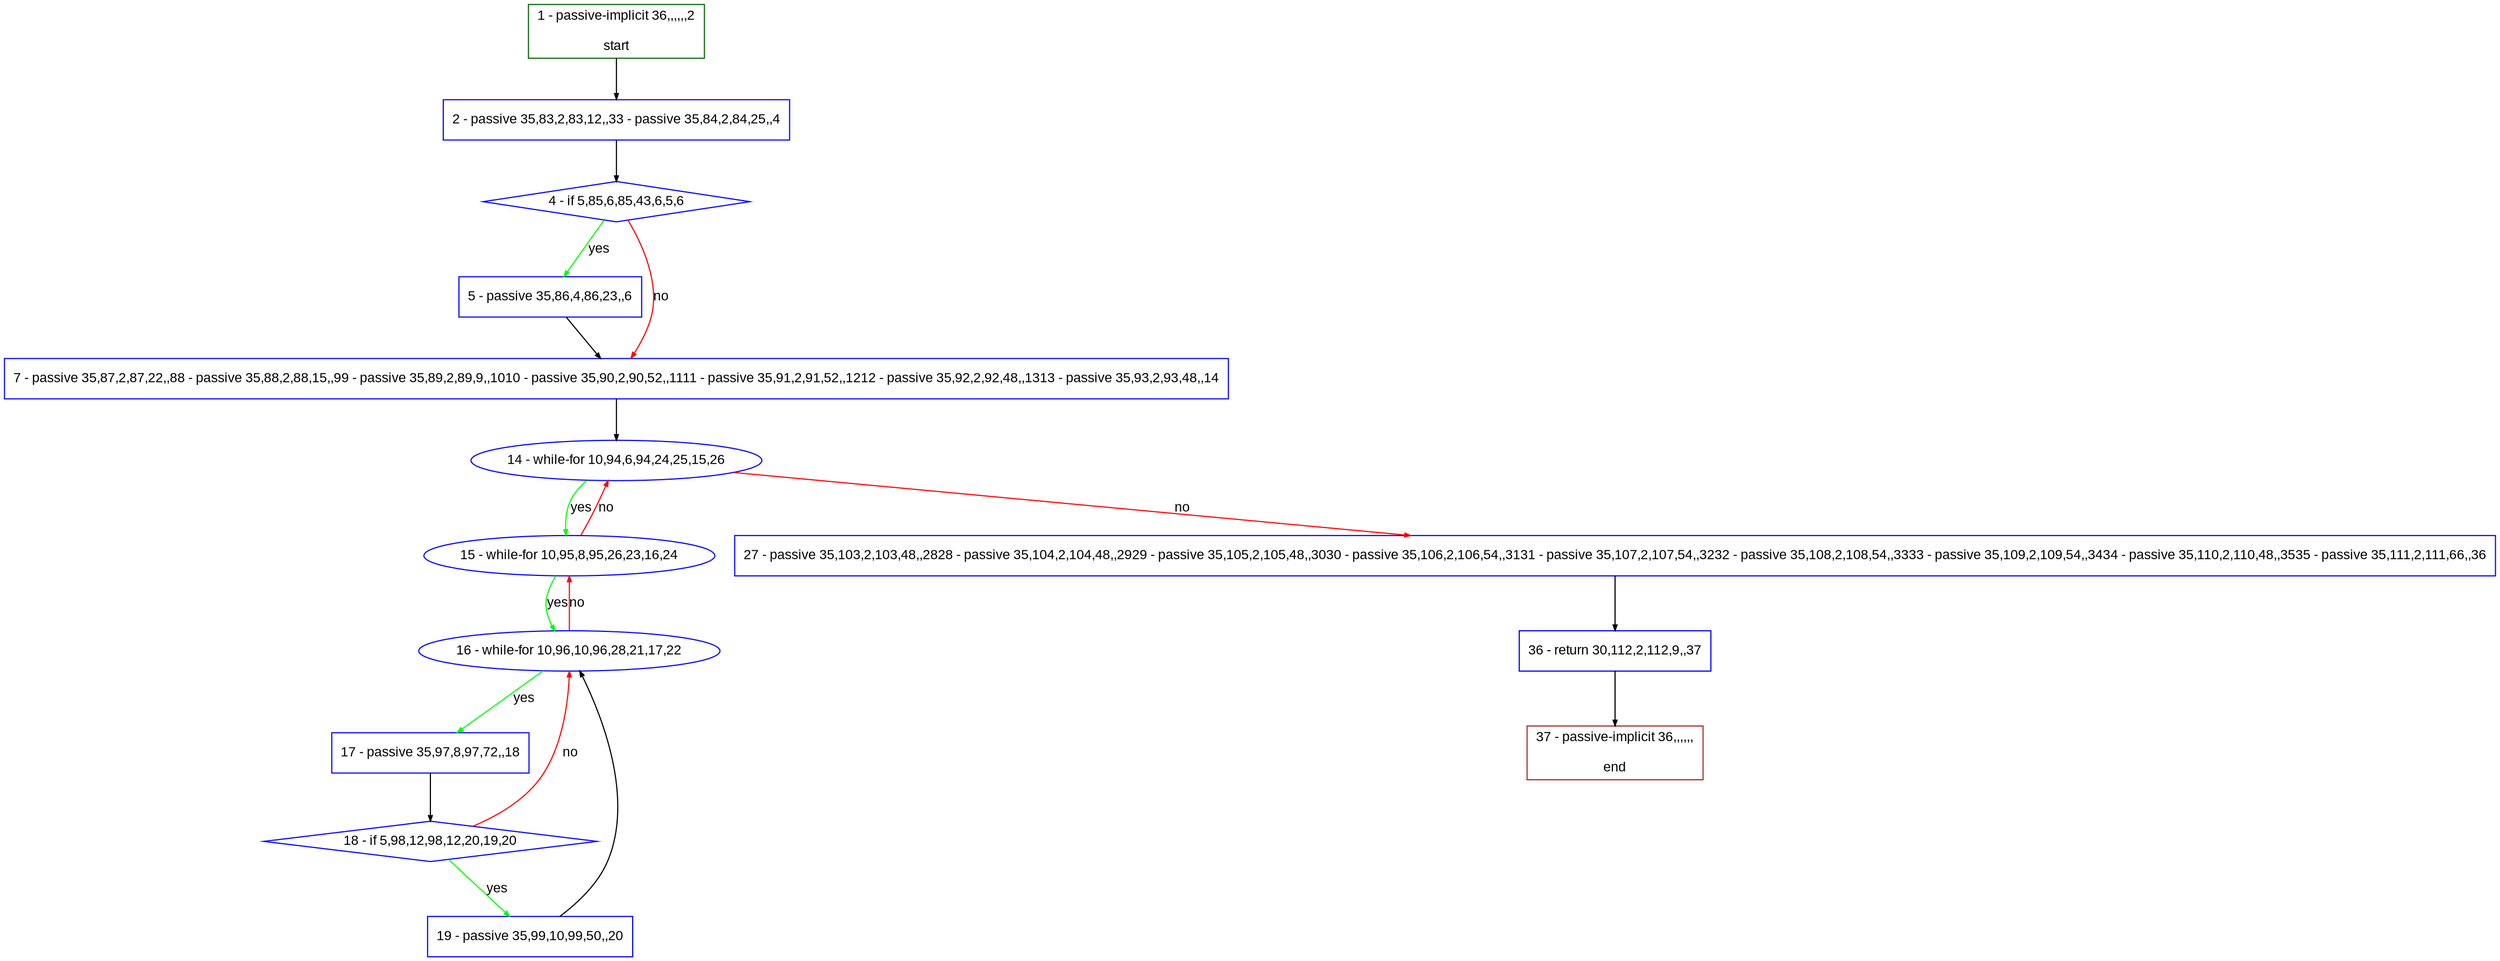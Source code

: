 digraph "" {
  graph [pack="true", label="", fontsize="12", packmode="clust", fontname="Arial", fillcolor="#FFFFCC", bgcolor="white", style="rounded,filled", compound="true"];
  node [node_initialized="no", label="", color="grey", fontsize="12", fillcolor="white", fontname="Arial", style="filled", shape="rectangle", compound="true", fixedsize="false"];
  edge [fontcolor="black", arrowhead="normal", arrowtail="none", arrowsize="0.5", ltail="", label="", color="black", fontsize="12", lhead="", fontname="Arial", dir="forward", compound="true"];
  __N1 [label="2 - passive 35,83,2,83,12,,33 - passive 35,84,2,84,25,,4", color="#0000ff", fillcolor="#ffffff", style="filled", shape="box"];
  __N2 [label="1 - passive-implicit 36,,,,,,2\n\nstart", color="#006400", fillcolor="#ffffff", style="filled", shape="box"];
  __N3 [label="4 - if 5,85,6,85,43,6,5,6", color="#0000ff", fillcolor="#ffffff", style="filled", shape="diamond"];
  __N4 [label="5 - passive 35,86,4,86,23,,6", color="#0000ff", fillcolor="#ffffff", style="filled", shape="box"];
  __N5 [label="7 - passive 35,87,2,87,22,,88 - passive 35,88,2,88,15,,99 - passive 35,89,2,89,9,,1010 - passive 35,90,2,90,52,,1111 - passive 35,91,2,91,52,,1212 - passive 35,92,2,92,48,,1313 - passive 35,93,2,93,48,,14", color="#0000ff", fillcolor="#ffffff", style="filled", shape="box"];
  __N6 [label="14 - while-for 10,94,6,94,24,25,15,26", color="#0000ff", fillcolor="#ffffff", style="filled", shape="oval"];
  __N7 [label="15 - while-for 10,95,8,95,26,23,16,24", color="#0000ff", fillcolor="#ffffff", style="filled", shape="oval"];
  __N8 [label="27 - passive 35,103,2,103,48,,2828 - passive 35,104,2,104,48,,2929 - passive 35,105,2,105,48,,3030 - passive 35,106,2,106,54,,3131 - passive 35,107,2,107,54,,3232 - passive 35,108,2,108,54,,3333 - passive 35,109,2,109,54,,3434 - passive 35,110,2,110,48,,3535 - passive 35,111,2,111,66,,36", color="#0000ff", fillcolor="#ffffff", style="filled", shape="box"];
  __N9 [label="16 - while-for 10,96,10,96,28,21,17,22", color="#0000ff", fillcolor="#ffffff", style="filled", shape="oval"];
  __N10 [label="17 - passive 35,97,8,97,72,,18", color="#0000ff", fillcolor="#ffffff", style="filled", shape="box"];
  __N11 [label="18 - if 5,98,12,98,12,20,19,20", color="#0000ff", fillcolor="#ffffff", style="filled", shape="diamond"];
  __N12 [label="19 - passive 35,99,10,99,50,,20", color="#0000ff", fillcolor="#ffffff", style="filled", shape="box"];
  __N13 [label="36 - return 30,112,2,112,9,,37", color="#0000ff", fillcolor="#ffffff", style="filled", shape="box"];
  __N14 [label="37 - passive-implicit 36,,,,,,\n\nend", color="#a52a2a", fillcolor="#ffffff", style="filled", shape="box"];
  __N2 -> __N1 [arrowhead="normal", arrowtail="none", color="#000000", label="", dir="forward"];
  __N1 -> __N3 [arrowhead="normal", arrowtail="none", color="#000000", label="", dir="forward"];
  __N3 -> __N4 [arrowhead="normal", arrowtail="none", color="#00ff00", label="yes", dir="forward"];
  __N3 -> __N5 [arrowhead="normal", arrowtail="none", color="#ff0000", label="no", dir="forward"];
  __N4 -> __N5 [arrowhead="normal", arrowtail="none", color="#000000", label="", dir="forward"];
  __N5 -> __N6 [arrowhead="normal", arrowtail="none", color="#000000", label="", dir="forward"];
  __N6 -> __N7 [arrowhead="normal", arrowtail="none", color="#00ff00", label="yes", dir="forward"];
  __N7 -> __N6 [arrowhead="normal", arrowtail="none", color="#ff0000", label="no", dir="forward"];
  __N6 -> __N8 [arrowhead="normal", arrowtail="none", color="#ff0000", label="no", dir="forward"];
  __N7 -> __N9 [arrowhead="normal", arrowtail="none", color="#00ff00", label="yes", dir="forward"];
  __N9 -> __N7 [arrowhead="normal", arrowtail="none", color="#ff0000", label="no", dir="forward"];
  __N9 -> __N10 [arrowhead="normal", arrowtail="none", color="#00ff00", label="yes", dir="forward"];
  __N10 -> __N11 [arrowhead="normal", arrowtail="none", color="#000000", label="", dir="forward"];
  __N11 -> __N9 [arrowhead="normal", arrowtail="none", color="#ff0000", label="no", dir="forward"];
  __N11 -> __N12 [arrowhead="normal", arrowtail="none", color="#00ff00", label="yes", dir="forward"];
  __N12 -> __N9 [arrowhead="normal", arrowtail="none", color="#000000", label="", dir="forward"];
  __N8 -> __N13 [arrowhead="normal", arrowtail="none", color="#000000", label="", dir="forward"];
  __N13 -> __N14 [arrowhead="normal", arrowtail="none", color="#000000", label="", dir="forward"];
}
